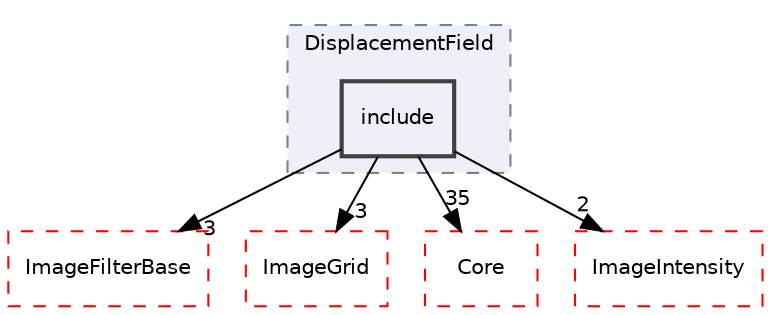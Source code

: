 digraph "include"
{
 // LATEX_PDF_SIZE
  edge [fontname="Helvetica",fontsize="10",labelfontname="Helvetica",labelfontsize="10"];
  node [fontname="Helvetica",fontsize="10",shape=record];
  compound=true
  subgraph clusterdir_10af728410582f5719053378c09625f1 {
    graph [ bgcolor="#edf0f7", pencolor="grey50", style="filled,dashed,", label="DisplacementField", fontname="Helvetica", fontsize="10", URL="dir_10af728410582f5719053378c09625f1.html"]
  dir_2369a3fa78261a2fcda3142779a53392 [shape=box, label="include", style="filled,bold,", fillcolor="#edf0f7", color="grey25", URL="dir_2369a3fa78261a2fcda3142779a53392.html"];
  }
  dir_a5e0762988512223861a3264c6133bea [shape=box, label="ImageFilterBase", style="dashed,", fillcolor="#edf0f7", color="red", URL="dir_a5e0762988512223861a3264c6133bea.html"];
  dir_a671cb127c4f59a3347af56f165ae630 [shape=box, label="ImageGrid", style="dashed,", fillcolor="#edf0f7", color="red", URL="dir_a671cb127c4f59a3347af56f165ae630.html"];
  dir_cac7f9cecb9aa42a0bd05452dddd8a21 [shape=box, label="Core", style="dashed,", fillcolor="#edf0f7", color="red", URL="dir_cac7f9cecb9aa42a0bd05452dddd8a21.html"];
  dir_e3c8cff493d6732ea793322465778d04 [shape=box, label="ImageIntensity", style="dashed,", fillcolor="#edf0f7", color="red", URL="dir_e3c8cff493d6732ea793322465778d04.html"];
  dir_2369a3fa78261a2fcda3142779a53392->dir_a5e0762988512223861a3264c6133bea [headlabel="3", labeldistance=1.5 headhref="dir_000083_000050.html"];
  dir_2369a3fa78261a2fcda3142779a53392->dir_a671cb127c4f59a3347af56f165ae630 [headlabel="3", labeldistance=1.5 headhref="dir_000083_000055.html"];
  dir_2369a3fa78261a2fcda3142779a53392->dir_cac7f9cecb9aa42a0bd05452dddd8a21 [headlabel="35", labeldistance=1.5 headhref="dir_000083_000014.html"];
  dir_2369a3fa78261a2fcda3142779a53392->dir_e3c8cff493d6732ea793322465778d04 [headlabel="2", labeldistance=1.5 headhref="dir_000083_000056.html"];
}
